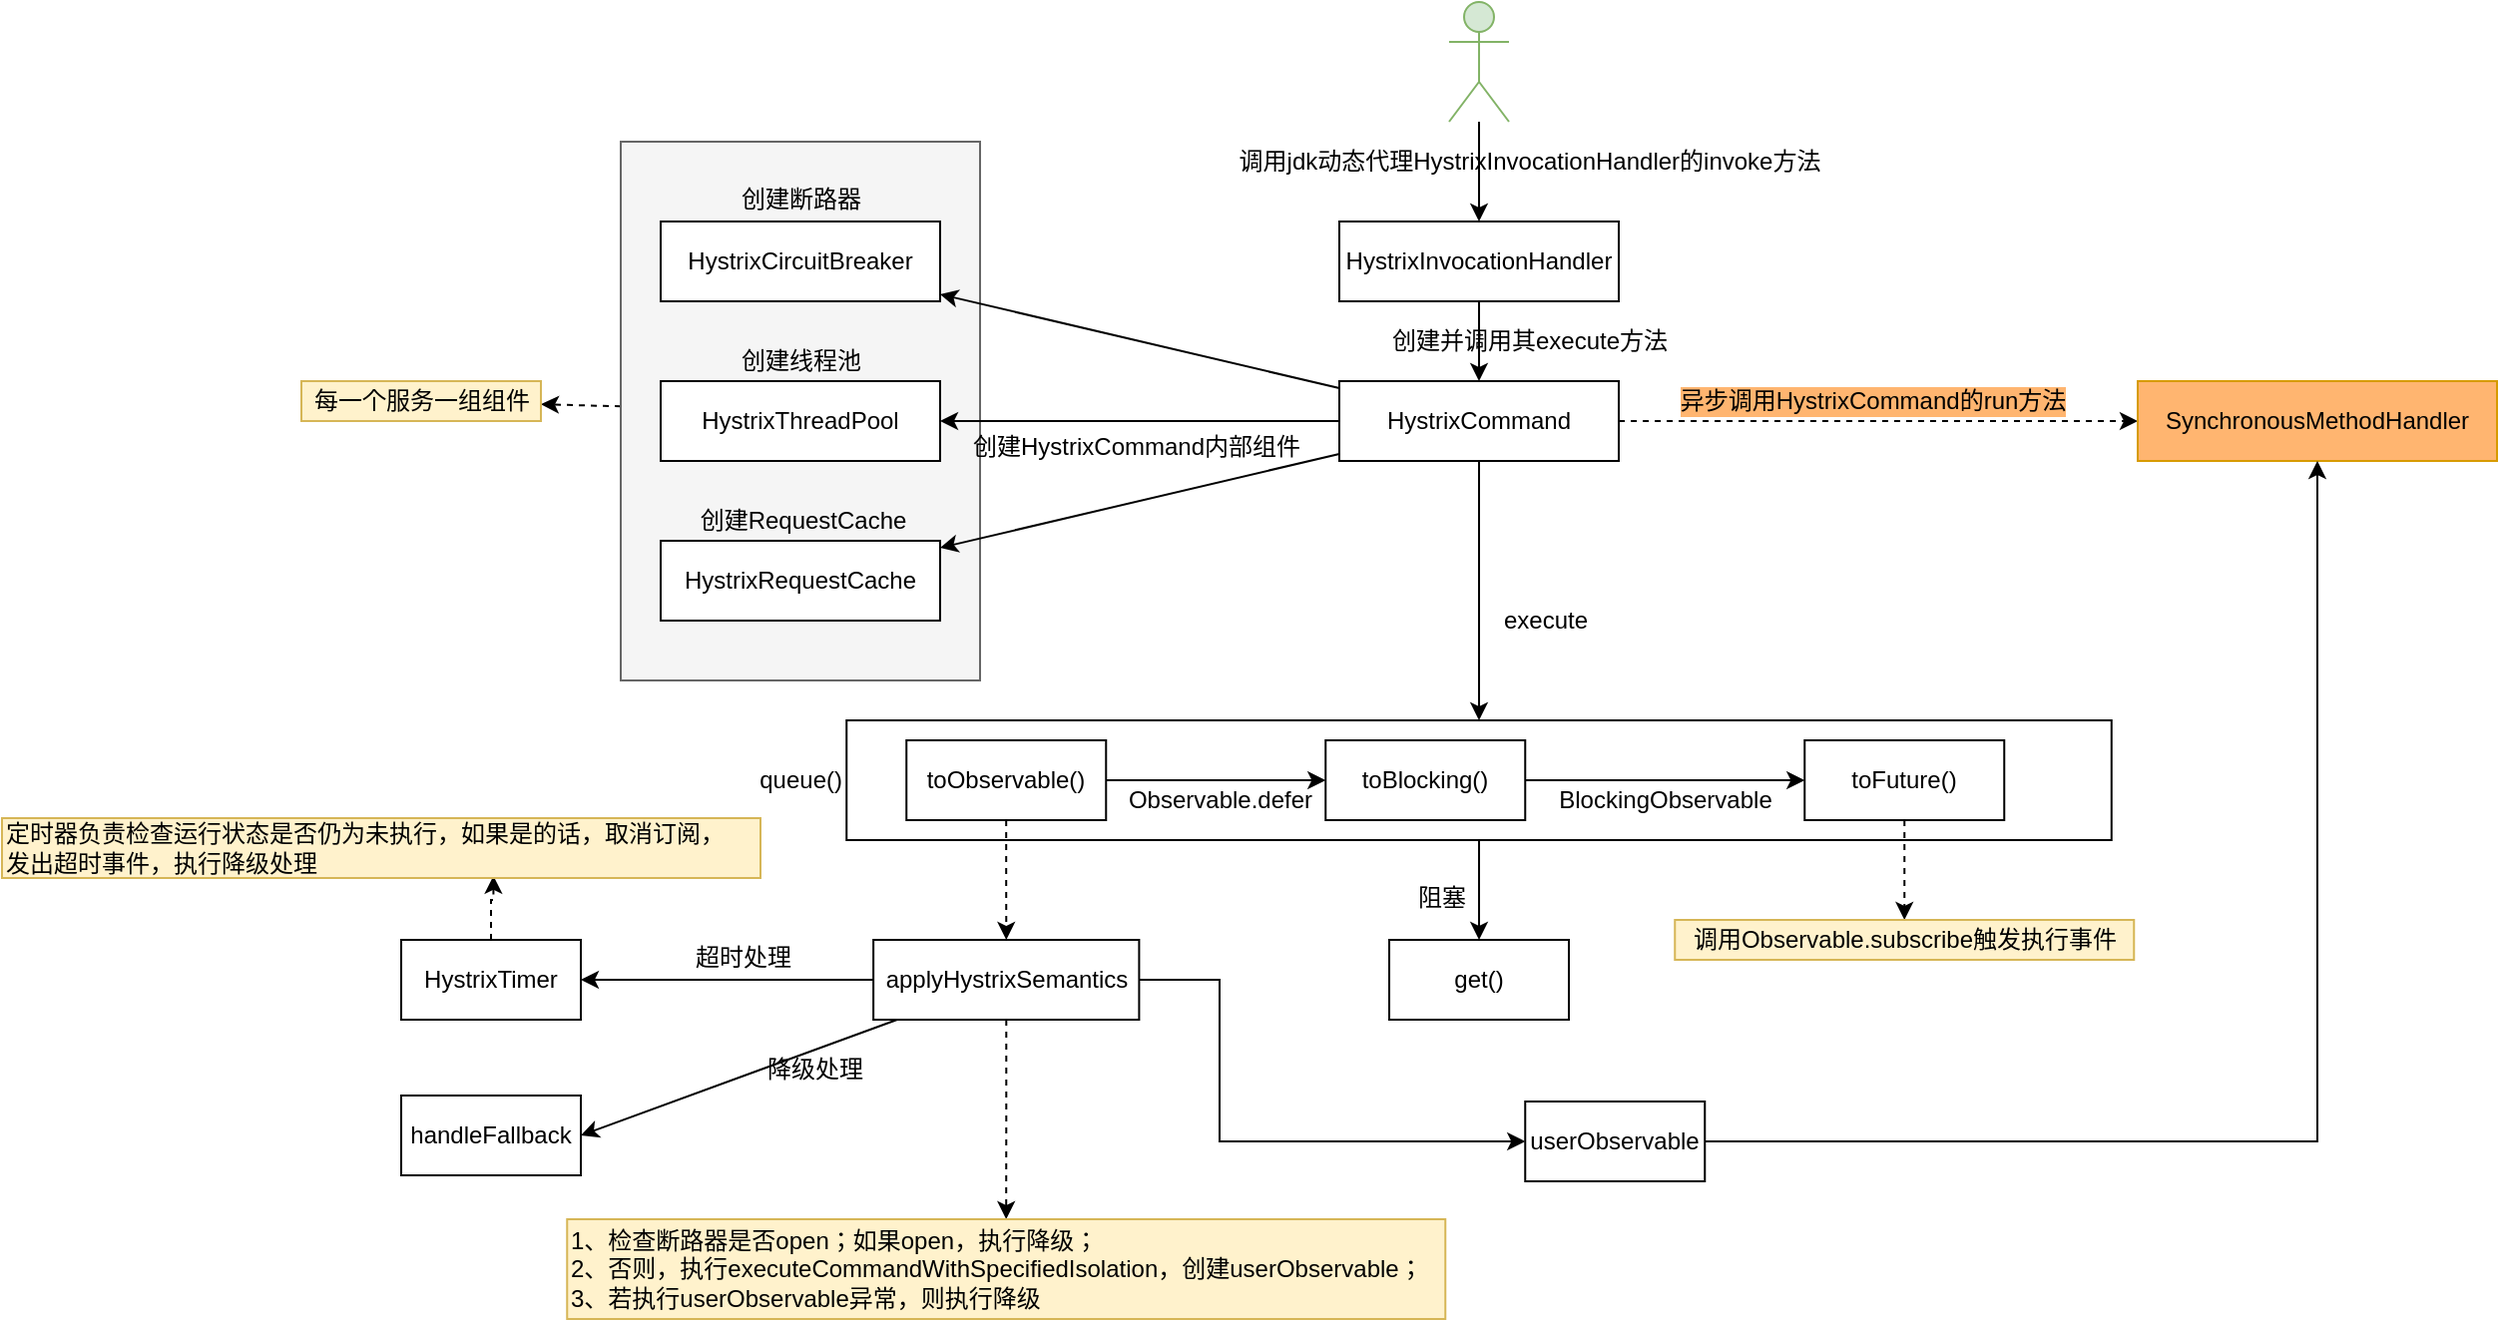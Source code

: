 <mxfile version="15.8.7" type="device"><diagram id="w_m9J730I3lwhHmrkE9H" name="第 1 页"><mxGraphModel dx="2219" dy="869" grid="1" gridSize="10" guides="1" tooltips="1" connect="1" arrows="1" fold="1" page="1" pageScale="1" pageWidth="827" pageHeight="1169" math="0" shadow="0"><root><mxCell id="0"/><mxCell id="1" parent="0"/><mxCell id="ciSy2_Ndfgbf1s1BDm05-19" style="edgeStyle=none;rounded=0;orthogonalLoop=1;jettySize=auto;html=1;dashed=1;" parent="1" source="ciSy2_Ndfgbf1s1BDm05-16" target="ciSy2_Ndfgbf1s1BDm05-17" edge="1"><mxGeometry relative="1" as="geometry"/></mxCell><mxCell id="ciSy2_Ndfgbf1s1BDm05-16" value="" style="rounded=0;whiteSpace=wrap;html=1;labelBackgroundColor=#FFB570;fillColor=#f5f5f5;fontColor=#333333;strokeColor=#666666;" parent="1" vertex="1"><mxGeometry x="-180" y="120" width="180" height="270" as="geometry"/></mxCell><mxCell id="PrSqUgZXsnkTNNSHYSyJ-5" style="edgeStyle=orthogonalEdgeStyle;rounded=0;orthogonalLoop=1;jettySize=auto;html=1;" parent="1" source="F-z-u9vArrg4C-2cuziA-3" target="F-z-u9vArrg4C-2cuziA-7" edge="1"><mxGeometry relative="1" as="geometry"/></mxCell><mxCell id="F-z-u9vArrg4C-2cuziA-3" value="" style="shape=umlActor;verticalLabelPosition=bottom;verticalAlign=top;html=1;outlineConnect=0;fillColor=#d5e8d4;strokeColor=#82b366;" parent="1" vertex="1"><mxGeometry x="235" y="50" width="30" height="60" as="geometry"/></mxCell><mxCell id="PrSqUgZXsnkTNNSHYSyJ-3" style="edgeStyle=orthogonalEdgeStyle;rounded=0;orthogonalLoop=1;jettySize=auto;html=1;" parent="1" source="F-z-u9vArrg4C-2cuziA-7" target="ciSy2_Ndfgbf1s1BDm05-1" edge="1"><mxGeometry relative="1" as="geometry"><mxPoint x="250" y="270" as="targetPoint"/></mxGeometry></mxCell><mxCell id="F-z-u9vArrg4C-2cuziA-7" value="&lt;span&gt;HystrixInvocationHandler&lt;/span&gt;" style="rounded=0;whiteSpace=wrap;html=1;" parent="1" vertex="1"><mxGeometry x="180" y="160" width="140" height="40" as="geometry"/></mxCell><mxCell id="F-z-u9vArrg4C-2cuziA-10" value="调用jdk动态代理&lt;span&gt;HystrixInvocationHandler的invoke方法&lt;/span&gt;" style="text;html=1;align=center;verticalAlign=middle;resizable=0;points=[];autosize=1;strokeColor=none;fillColor=none;" parent="1" vertex="1"><mxGeometry x="120" y="120" width="310" height="20" as="geometry"/></mxCell><mxCell id="ciSy2_Ndfgbf1s1BDm05-5" style="edgeStyle=orthogonalEdgeStyle;rounded=0;orthogonalLoop=1;jettySize=auto;html=1;dashed=1;" parent="1" source="ciSy2_Ndfgbf1s1BDm05-1" target="ciSy2_Ndfgbf1s1BDm05-3" edge="1"><mxGeometry relative="1" as="geometry"/></mxCell><mxCell id="ciSy2_Ndfgbf1s1BDm05-8" style="rounded=0;orthogonalLoop=1;jettySize=auto;html=1;" parent="1" source="ciSy2_Ndfgbf1s1BDm05-1" target="ciSy2_Ndfgbf1s1BDm05-7" edge="1"><mxGeometry relative="1" as="geometry"/></mxCell><mxCell id="ciSy2_Ndfgbf1s1BDm05-11" style="edgeStyle=none;rounded=0;orthogonalLoop=1;jettySize=auto;html=1;" parent="1" source="ciSy2_Ndfgbf1s1BDm05-1" target="ciSy2_Ndfgbf1s1BDm05-10" edge="1"><mxGeometry relative="1" as="geometry"/></mxCell><mxCell id="ciSy2_Ndfgbf1s1BDm05-14" style="edgeStyle=none;rounded=0;orthogonalLoop=1;jettySize=auto;html=1;" parent="1" source="ciSy2_Ndfgbf1s1BDm05-1" target="ciSy2_Ndfgbf1s1BDm05-13" edge="1"><mxGeometry relative="1" as="geometry"/></mxCell><mxCell id="ciSy2_Ndfgbf1s1BDm05-34" style="edgeStyle=orthogonalEdgeStyle;rounded=0;orthogonalLoop=1;jettySize=auto;html=1;entryX=0.5;entryY=0;entryDx=0;entryDy=0;fontColor=default;" parent="1" source="ciSy2_Ndfgbf1s1BDm05-1" target="ciSy2_Ndfgbf1s1BDm05-20" edge="1"><mxGeometry relative="1" as="geometry"/></mxCell><mxCell id="ciSy2_Ndfgbf1s1BDm05-1" value="HystrixCommand" style="rounded=0;whiteSpace=wrap;html=1;" parent="1" vertex="1"><mxGeometry x="180" y="240" width="140" height="40" as="geometry"/></mxCell><mxCell id="ciSy2_Ndfgbf1s1BDm05-2" value="创建并调用其execute方法" style="text;html=1;align=center;verticalAlign=middle;resizable=0;points=[];autosize=1;strokeColor=none;fillColor=none;" parent="1" vertex="1"><mxGeometry x="200" y="210" width="150" height="20" as="geometry"/></mxCell><mxCell id="ciSy2_Ndfgbf1s1BDm05-3" value="SynchronousMethodHandler" style="rounded=0;whiteSpace=wrap;html=1;fillColor=#FFB570;strokeColor=#d79b00;" parent="1" vertex="1"><mxGeometry x="580" y="240" width="180" height="40" as="geometry"/></mxCell><mxCell id="ciSy2_Ndfgbf1s1BDm05-6" value="异步调用HystrixCommand的run方法" style="text;html=1;align=center;verticalAlign=middle;resizable=0;points=[];autosize=1;strokeColor=none;fillColor=none;labelBackgroundColor=#FFB570;" parent="1" vertex="1"><mxGeometry x="342" y="240" width="210" height="20" as="geometry"/></mxCell><mxCell id="ciSy2_Ndfgbf1s1BDm05-7" value="HystrixCircuitBreaker" style="rounded=0;whiteSpace=wrap;html=1;" parent="1" vertex="1"><mxGeometry x="-160" y="160" width="140" height="40" as="geometry"/></mxCell><mxCell id="ciSy2_Ndfgbf1s1BDm05-9" value="创建断路器" style="text;html=1;align=center;verticalAlign=middle;resizable=0;points=[];autosize=1;strokeColor=none;fillColor=none;" parent="1" vertex="1"><mxGeometry x="-130" y="139" width="80" height="20" as="geometry"/></mxCell><mxCell id="ciSy2_Ndfgbf1s1BDm05-10" value="HystrixThreadPool" style="rounded=0;whiteSpace=wrap;html=1;" parent="1" vertex="1"><mxGeometry x="-160" y="240" width="140" height="40" as="geometry"/></mxCell><mxCell id="ciSy2_Ndfgbf1s1BDm05-12" value="创建线程池" style="text;html=1;align=center;verticalAlign=middle;resizable=0;points=[];autosize=1;strokeColor=none;fillColor=none;" parent="1" vertex="1"><mxGeometry x="-130" y="220" width="80" height="20" as="geometry"/></mxCell><mxCell id="ciSy2_Ndfgbf1s1BDm05-13" value="HystrixRequestCache" style="rounded=0;whiteSpace=wrap;html=1;" parent="1" vertex="1"><mxGeometry x="-160" y="320" width="140" height="40" as="geometry"/></mxCell><mxCell id="ciSy2_Ndfgbf1s1BDm05-15" value="创建RequestCache" style="text;html=1;align=center;verticalAlign=middle;resizable=0;points=[];autosize=1;strokeColor=none;fillColor=none;" parent="1" vertex="1"><mxGeometry x="-149" y="300" width="120" height="20" as="geometry"/></mxCell><mxCell id="ciSy2_Ndfgbf1s1BDm05-17" value="每一个服务一组组件" style="text;html=1;align=center;verticalAlign=middle;resizable=0;points=[];autosize=1;strokeColor=#d6b656;fillColor=#fff2cc;" parent="1" vertex="1"><mxGeometry x="-340" y="240" width="120" height="20" as="geometry"/></mxCell><mxCell id="ciSy2_Ndfgbf1s1BDm05-25" style="edgeStyle=none;rounded=0;orthogonalLoop=1;jettySize=auto;html=1;fontColor=default;" parent="1" source="ciSy2_Ndfgbf1s1BDm05-20" target="ciSy2_Ndfgbf1s1BDm05-24" edge="1"><mxGeometry relative="1" as="geometry"/></mxCell><mxCell id="ciSy2_Ndfgbf1s1BDm05-20" value="queue()" style="rounded=0;whiteSpace=wrap;html=1;labelBackgroundColor=none;fontColor=default;labelPosition=left;verticalLabelPosition=middle;align=right;verticalAlign=middle;" parent="1" vertex="1"><mxGeometry x="-66.87" y="410" width="633.75" height="60" as="geometry"/></mxCell><mxCell id="ciSy2_Ndfgbf1s1BDm05-22" value="execute" style="text;html=1;align=center;verticalAlign=middle;resizable=0;points=[];autosize=1;strokeColor=none;fillColor=none;" parent="1" vertex="1"><mxGeometry x="253.13" y="350" width="60" height="20" as="geometry"/></mxCell><mxCell id="ciSy2_Ndfgbf1s1BDm05-24" value="get()" style="rounded=0;whiteSpace=wrap;html=1;labelBackgroundColor=none;fontColor=default;" parent="1" vertex="1"><mxGeometry x="205.01" y="520" width="90" height="40" as="geometry"/></mxCell><mxCell id="ciSy2_Ndfgbf1s1BDm05-29" style="edgeStyle=orthogonalEdgeStyle;rounded=0;orthogonalLoop=1;jettySize=auto;html=1;fontColor=default;" parent="1" source="ciSy2_Ndfgbf1s1BDm05-26" target="ciSy2_Ndfgbf1s1BDm05-27" edge="1"><mxGeometry relative="1" as="geometry"/></mxCell><mxCell id="ciSy2_Ndfgbf1s1BDm05-39" style="edgeStyle=orthogonalEdgeStyle;rounded=0;orthogonalLoop=1;jettySize=auto;html=1;dashed=1;fontColor=default;" parent="1" source="ciSy2_Ndfgbf1s1BDm05-26" target="ciSy2_Ndfgbf1s1BDm05-38" edge="1"><mxGeometry relative="1" as="geometry"/></mxCell><mxCell id="ciSy2_Ndfgbf1s1BDm05-26" value="toObservable()" style="rounded=0;whiteSpace=wrap;html=1;" parent="1" vertex="1"><mxGeometry x="-36.87" y="420" width="100" height="40" as="geometry"/></mxCell><mxCell id="ciSy2_Ndfgbf1s1BDm05-31" style="edgeStyle=orthogonalEdgeStyle;rounded=0;orthogonalLoop=1;jettySize=auto;html=1;entryX=0;entryY=0.5;entryDx=0;entryDy=0;fontColor=default;" parent="1" source="ciSy2_Ndfgbf1s1BDm05-27" target="ciSy2_Ndfgbf1s1BDm05-28" edge="1"><mxGeometry relative="1" as="geometry"/></mxCell><mxCell id="ciSy2_Ndfgbf1s1BDm05-27" value="toBlocking()" style="rounded=0;whiteSpace=wrap;html=1;" parent="1" vertex="1"><mxGeometry x="173.13" y="420" width="100" height="40" as="geometry"/></mxCell><mxCell id="ciSy2_Ndfgbf1s1BDm05-36" style="edgeStyle=orthogonalEdgeStyle;rounded=0;orthogonalLoop=1;jettySize=auto;html=1;fontColor=default;dashed=1;" parent="1" source="ciSy2_Ndfgbf1s1BDm05-28" target="ciSy2_Ndfgbf1s1BDm05-35" edge="1"><mxGeometry relative="1" as="geometry"><mxPoint x="450" y="520" as="targetPoint"/></mxGeometry></mxCell><mxCell id="ciSy2_Ndfgbf1s1BDm05-28" value="toFuture()" style="rounded=0;whiteSpace=wrap;html=1;" parent="1" vertex="1"><mxGeometry x="413.13" y="420" width="100" height="40" as="geometry"/></mxCell><mxCell id="ciSy2_Ndfgbf1s1BDm05-30" value="&lt;span&gt;Observable.defer&lt;/span&gt;" style="text;html=1;align=center;verticalAlign=middle;resizable=0;points=[];autosize=1;strokeColor=none;fillColor=none;fontColor=default;" parent="1" vertex="1"><mxGeometry x="65.13" y="440" width="110" height="20" as="geometry"/></mxCell><mxCell id="ciSy2_Ndfgbf1s1BDm05-32" value="BlockingObservable" style="text;html=1;align=center;verticalAlign=middle;resizable=0;points=[];autosize=1;strokeColor=none;fillColor=none;fontColor=default;" parent="1" vertex="1"><mxGeometry x="283.13" y="440" width="120" height="20" as="geometry"/></mxCell><mxCell id="ciSy2_Ndfgbf1s1BDm05-33" value="创建&lt;span&gt;HystrixCommand内部组件&lt;/span&gt;" style="text;html=1;align=center;verticalAlign=middle;resizable=0;points=[];autosize=1;strokeColor=none;fillColor=none;fontColor=default;" parent="1" vertex="1"><mxGeometry x="-12" y="263" width="180" height="20" as="geometry"/></mxCell><mxCell id="ciSy2_Ndfgbf1s1BDm05-35" value="调用Observable.subscribe触发执行事件" style="text;html=1;align=center;verticalAlign=middle;resizable=0;points=[];autosize=1;strokeColor=#d6b656;fillColor=#fff2cc;" parent="1" vertex="1"><mxGeometry x="348.13" y="510" width="230" height="20" as="geometry"/></mxCell><mxCell id="ciSy2_Ndfgbf1s1BDm05-37" value="阻塞" style="text;html=1;align=center;verticalAlign=middle;resizable=0;points=[];autosize=1;strokeColor=none;fillColor=none;fontColor=default;" parent="1" vertex="1"><mxGeometry x="211" y="489" width="40" height="20" as="geometry"/></mxCell><mxCell id="ciSy2_Ndfgbf1s1BDm05-41" style="edgeStyle=orthogonalEdgeStyle;rounded=0;orthogonalLoop=1;jettySize=auto;html=1;dashed=1;fontColor=default;" parent="1" source="ciSy2_Ndfgbf1s1BDm05-38" target="ciSy2_Ndfgbf1s1BDm05-40" edge="1"><mxGeometry relative="1" as="geometry"/></mxCell><mxCell id="ciSy2_Ndfgbf1s1BDm05-45" style="edgeStyle=orthogonalEdgeStyle;rounded=0;orthogonalLoop=1;jettySize=auto;html=1;entryX=1;entryY=0.5;entryDx=0;entryDy=0;fontColor=default;" parent="1" source="ciSy2_Ndfgbf1s1BDm05-38" target="ciSy2_Ndfgbf1s1BDm05-44" edge="1"><mxGeometry relative="1" as="geometry"/></mxCell><mxCell id="ciSy2_Ndfgbf1s1BDm05-51" style="rounded=0;orthogonalLoop=1;jettySize=auto;html=1;entryX=1;entryY=0.5;entryDx=0;entryDy=0;fontColor=default;" parent="1" source="ciSy2_Ndfgbf1s1BDm05-38" target="ciSy2_Ndfgbf1s1BDm05-50" edge="1"><mxGeometry relative="1" as="geometry"/></mxCell><mxCell id="IaRTaw7xvmZTwUpLeQHf-3" style="edgeStyle=orthogonalEdgeStyle;rounded=0;orthogonalLoop=1;jettySize=auto;html=1;entryX=0;entryY=0.5;entryDx=0;entryDy=0;" edge="1" parent="1" source="ciSy2_Ndfgbf1s1BDm05-38" target="IaRTaw7xvmZTwUpLeQHf-2"><mxGeometry relative="1" as="geometry"><Array as="points"><mxPoint x="120" y="540"/><mxPoint x="120" y="621"/></Array></mxGeometry></mxCell><mxCell id="ciSy2_Ndfgbf1s1BDm05-38" value="applyHystrixSemantics" style="rounded=0;whiteSpace=wrap;html=1;" parent="1" vertex="1"><mxGeometry x="-53.43" y="520" width="133.13" height="40" as="geometry"/></mxCell><mxCell id="ciSy2_Ndfgbf1s1BDm05-40" value="1、检查断路器是否open；如果open，执行降级；&lt;br&gt;2、否则，执行executeCommandWithSpecifiedIsolation，创建userObservable；&lt;br&gt;3、若执行userObservable异常，则执行降级" style="text;html=1;align=left;verticalAlign=middle;resizable=0;points=[];autosize=1;strokeColor=#d6b656;fillColor=#fff2cc;" parent="1" vertex="1"><mxGeometry x="-206.87" y="660" width="440" height="50" as="geometry"/></mxCell><mxCell id="ciSy2_Ndfgbf1s1BDm05-49" style="edgeStyle=orthogonalEdgeStyle;rounded=0;orthogonalLoop=1;jettySize=auto;html=1;entryX=0.648;entryY=0.964;entryDx=0;entryDy=0;entryPerimeter=0;dashed=1;fontColor=default;" parent="1" source="ciSy2_Ndfgbf1s1BDm05-44" target="ciSy2_Ndfgbf1s1BDm05-46" edge="1"><mxGeometry relative="1" as="geometry"/></mxCell><mxCell id="ciSy2_Ndfgbf1s1BDm05-44" value="HystrixTimer" style="rounded=0;whiteSpace=wrap;html=1;" parent="1" vertex="1"><mxGeometry x="-290" y="520" width="90" height="40" as="geometry"/></mxCell><mxCell id="ciSy2_Ndfgbf1s1BDm05-46" value="定时器负责检查运行状态是否仍为未执行，如果是的话，取消订阅，&lt;br&gt;发出超时事件，执行降级处理" style="text;html=1;align=left;verticalAlign=middle;resizable=0;points=[];autosize=1;strokeColor=#d6b656;fillColor=#fff2cc;" parent="1" vertex="1"><mxGeometry x="-490" y="459" width="380" height="30" as="geometry"/></mxCell><mxCell id="ciSy2_Ndfgbf1s1BDm05-50" value="handleFallback" style="rounded=0;whiteSpace=wrap;html=1;" parent="1" vertex="1"><mxGeometry x="-290" y="598" width="90" height="40" as="geometry"/></mxCell><mxCell id="ciSy2_Ndfgbf1s1BDm05-52" value="降级处理" style="text;html=1;align=center;verticalAlign=middle;resizable=0;points=[];autosize=1;strokeColor=none;fillColor=none;fontColor=default;" parent="1" vertex="1"><mxGeometry x="-113.43" y="575" width="60" height="20" as="geometry"/></mxCell><mxCell id="IaRTaw7xvmZTwUpLeQHf-1" value="超时处理" style="text;html=1;align=center;verticalAlign=middle;resizable=0;points=[];autosize=1;strokeColor=none;fillColor=none;" vertex="1" parent="1"><mxGeometry x="-149" y="519" width="60" height="20" as="geometry"/></mxCell><mxCell id="IaRTaw7xvmZTwUpLeQHf-4" style="edgeStyle=orthogonalEdgeStyle;rounded=0;orthogonalLoop=1;jettySize=auto;html=1;entryX=0.5;entryY=1;entryDx=0;entryDy=0;" edge="1" parent="1" source="IaRTaw7xvmZTwUpLeQHf-2" target="ciSy2_Ndfgbf1s1BDm05-3"><mxGeometry relative="1" as="geometry"/></mxCell><mxCell id="IaRTaw7xvmZTwUpLeQHf-2" value="&lt;span style=&quot;text-align: left&quot;&gt;userObservable&lt;/span&gt;" style="rounded=0;whiteSpace=wrap;html=1;labelBackgroundColor=none;fontColor=default;" vertex="1" parent="1"><mxGeometry x="273.13" y="601" width="90" height="40" as="geometry"/></mxCell></root></mxGraphModel></diagram></mxfile>